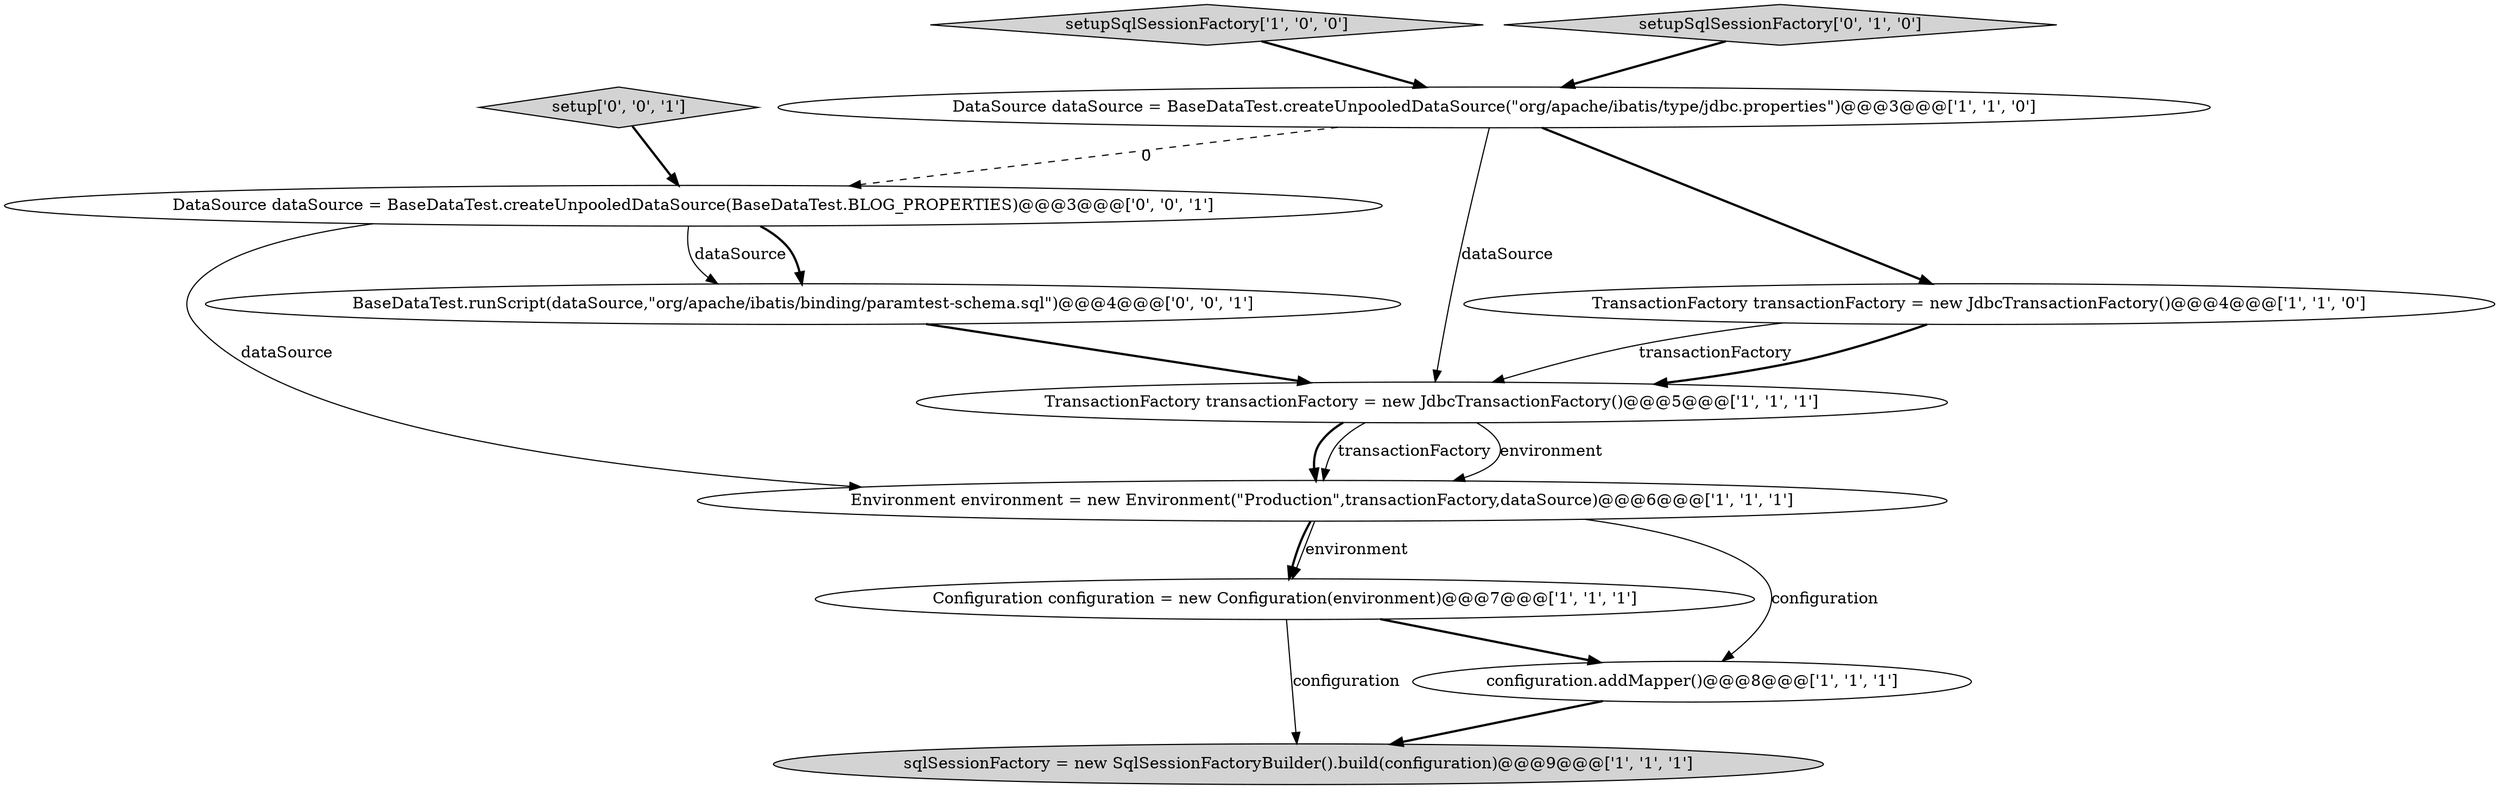 digraph {
5 [style = filled, label = "Configuration configuration = new Configuration(environment)@@@7@@@['1', '1', '1']", fillcolor = white, shape = ellipse image = "AAA0AAABBB1BBB"];
7 [style = filled, label = "configuration.addMapper()@@@8@@@['1', '1', '1']", fillcolor = white, shape = ellipse image = "AAA0AAABBB1BBB"];
1 [style = filled, label = "setupSqlSessionFactory['1', '0', '0']", fillcolor = lightgray, shape = diamond image = "AAA0AAABBB1BBB"];
11 [style = filled, label = "setup['0', '0', '1']", fillcolor = lightgray, shape = diamond image = "AAA0AAABBB3BBB"];
6 [style = filled, label = "TransactionFactory transactionFactory = new JdbcTransactionFactory()@@@4@@@['1', '1', '0']", fillcolor = white, shape = ellipse image = "AAA0AAABBB1BBB"];
8 [style = filled, label = "setupSqlSessionFactory['0', '1', '0']", fillcolor = lightgray, shape = diamond image = "AAA0AAABBB2BBB"];
2 [style = filled, label = "Environment environment = new Environment(\"Production\",transactionFactory,dataSource)@@@6@@@['1', '1', '1']", fillcolor = white, shape = ellipse image = "AAA0AAABBB1BBB"];
3 [style = filled, label = "sqlSessionFactory = new SqlSessionFactoryBuilder().build(configuration)@@@9@@@['1', '1', '1']", fillcolor = lightgray, shape = ellipse image = "AAA0AAABBB1BBB"];
0 [style = filled, label = "DataSource dataSource = BaseDataTest.createUnpooledDataSource(\"org/apache/ibatis/type/jdbc.properties\")@@@3@@@['1', '1', '0']", fillcolor = white, shape = ellipse image = "AAA0AAABBB1BBB"];
9 [style = filled, label = "BaseDataTest.runScript(dataSource,\"org/apache/ibatis/binding/paramtest-schema.sql\")@@@4@@@['0', '0', '1']", fillcolor = white, shape = ellipse image = "AAA0AAABBB3BBB"];
10 [style = filled, label = "DataSource dataSource = BaseDataTest.createUnpooledDataSource(BaseDataTest.BLOG_PROPERTIES)@@@3@@@['0', '0', '1']", fillcolor = white, shape = ellipse image = "AAA0AAABBB3BBB"];
4 [style = filled, label = "TransactionFactory transactionFactory = new JdbcTransactionFactory()@@@5@@@['1', '1', '1']", fillcolor = white, shape = ellipse image = "AAA0AAABBB1BBB"];
10->9 [style = solid, label="dataSource"];
0->4 [style = solid, label="dataSource"];
4->2 [style = solid, label="environment"];
2->7 [style = solid, label="configuration"];
0->6 [style = bold, label=""];
9->4 [style = bold, label=""];
4->2 [style = bold, label=""];
1->0 [style = bold, label=""];
2->5 [style = solid, label="environment"];
10->2 [style = solid, label="dataSource"];
0->10 [style = dashed, label="0"];
7->3 [style = bold, label=""];
5->3 [style = solid, label="configuration"];
8->0 [style = bold, label=""];
6->4 [style = bold, label=""];
11->10 [style = bold, label=""];
5->7 [style = bold, label=""];
10->9 [style = bold, label=""];
4->2 [style = solid, label="transactionFactory"];
6->4 [style = solid, label="transactionFactory"];
2->5 [style = bold, label=""];
}
